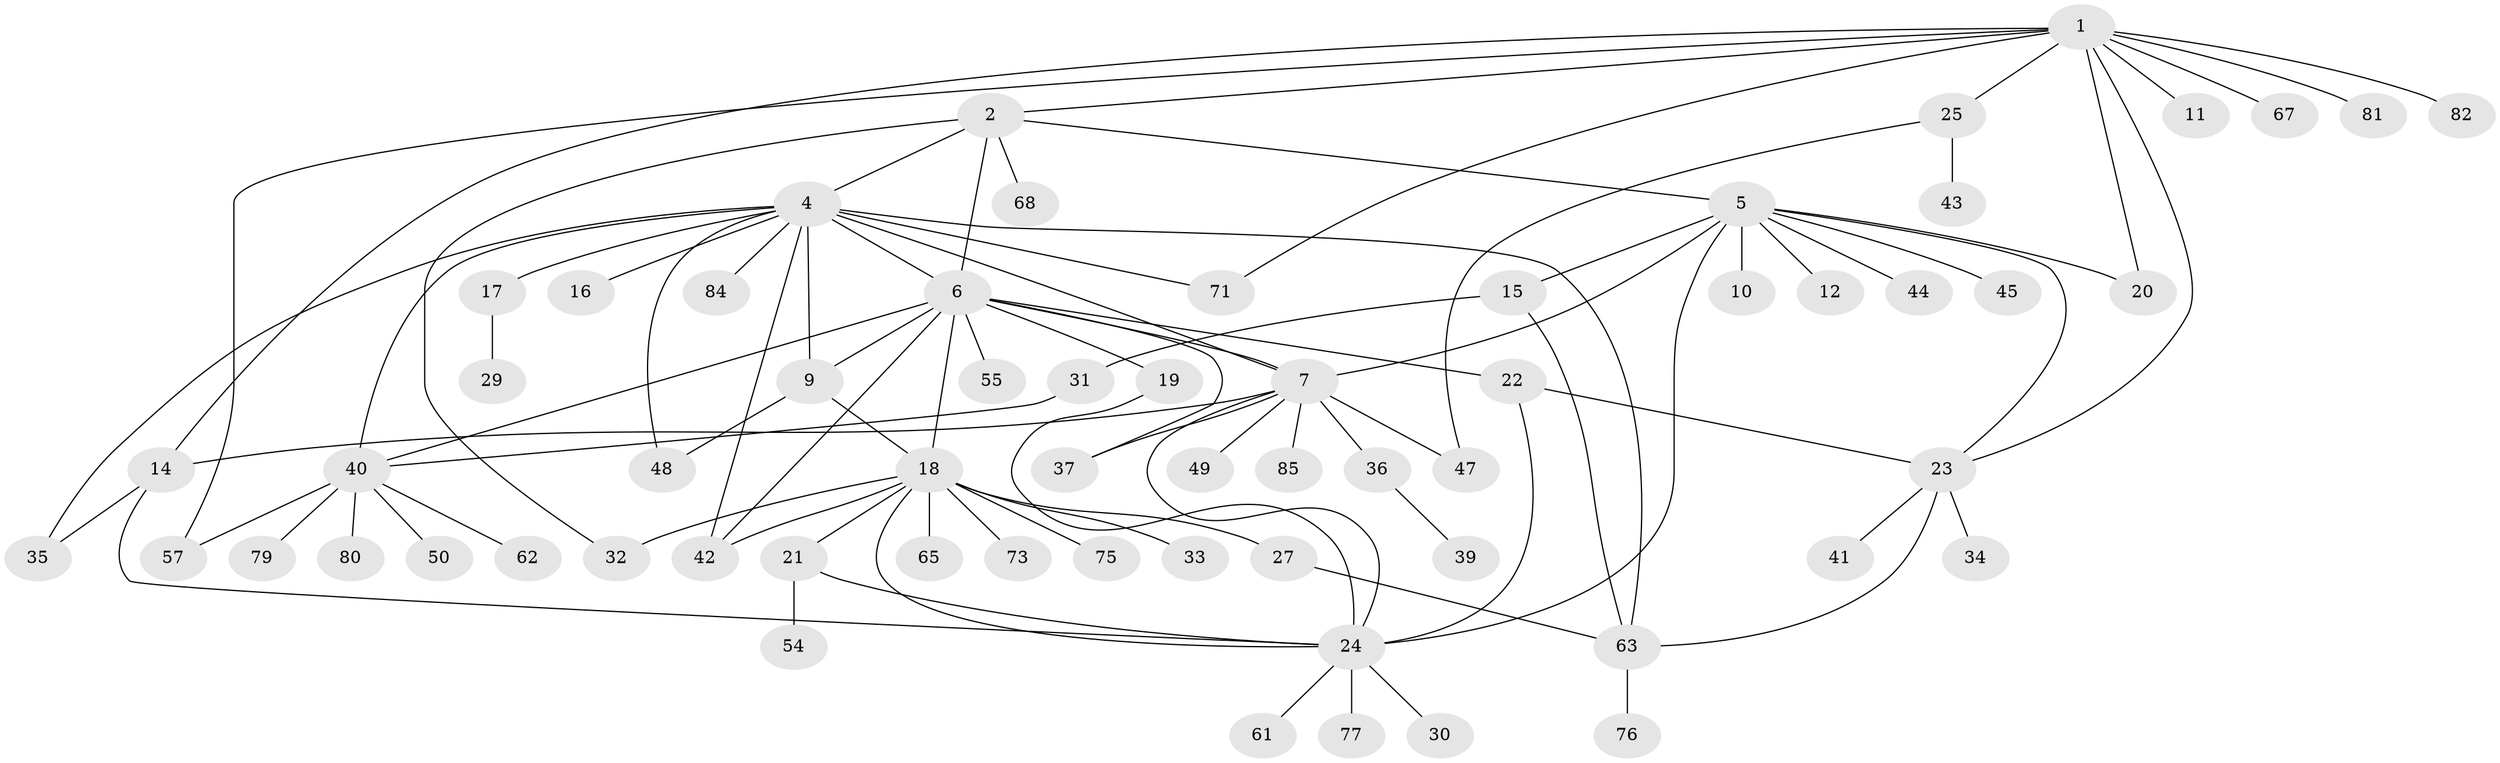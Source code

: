 // Generated by graph-tools (version 1.1) at 2025/23/03/03/25 07:23:48]
// undirected, 63 vertices, 91 edges
graph export_dot {
graph [start="1"]
  node [color=gray90,style=filled];
  1 [super="+38"];
  2 [super="+3"];
  4 [super="+26"];
  5 [super="+8"];
  6 [super="+66"];
  7 [super="+13"];
  9 [super="+60"];
  10;
  11;
  12;
  14;
  15 [super="+56"];
  16;
  17;
  18 [super="+70"];
  19;
  20 [super="+51"];
  21 [super="+28"];
  22;
  23 [super="+74"];
  24 [super="+58"];
  25 [super="+72"];
  27;
  29;
  30;
  31;
  32;
  33;
  34;
  35 [super="+52"];
  36 [super="+59"];
  37 [super="+46"];
  39;
  40 [super="+53"];
  41;
  42;
  43;
  44 [super="+78"];
  45;
  47;
  48;
  49;
  50;
  54;
  55;
  57 [super="+64"];
  61;
  62 [super="+83"];
  63 [super="+69"];
  65;
  67;
  68;
  71;
  73;
  75;
  76;
  77;
  79;
  80;
  81;
  82;
  84;
  85;
  1 -- 2;
  1 -- 11;
  1 -- 14;
  1 -- 25;
  1 -- 57;
  1 -- 67;
  1 -- 71;
  1 -- 81;
  1 -- 82;
  1 -- 20;
  1 -- 23;
  2 -- 4;
  2 -- 5;
  2 -- 6;
  2 -- 32;
  2 -- 68;
  4 -- 6;
  4 -- 7;
  4 -- 9;
  4 -- 16;
  4 -- 17;
  4 -- 35;
  4 -- 40;
  4 -- 42;
  4 -- 48;
  4 -- 63 [weight=2];
  4 -- 71;
  4 -- 84;
  5 -- 7 [weight=2];
  5 -- 15;
  5 -- 44;
  5 -- 20;
  5 -- 23;
  5 -- 10;
  5 -- 12;
  5 -- 45;
  5 -- 24;
  6 -- 9;
  6 -- 18;
  6 -- 19;
  6 -- 22;
  6 -- 37;
  6 -- 40;
  6 -- 42;
  6 -- 55;
  6 -- 7;
  7 -- 14;
  7 -- 36;
  7 -- 47;
  7 -- 24;
  7 -- 49;
  7 -- 85;
  7 -- 37;
  9 -- 48;
  9 -- 18;
  14 -- 24;
  14 -- 35;
  15 -- 31;
  15 -- 63;
  17 -- 29;
  18 -- 21;
  18 -- 27;
  18 -- 32;
  18 -- 33;
  18 -- 42;
  18 -- 65;
  18 -- 73;
  18 -- 75;
  18 -- 24;
  19 -- 24;
  21 -- 54;
  21 -- 24;
  22 -- 23;
  22 -- 24;
  23 -- 34;
  23 -- 41;
  23 -- 63;
  24 -- 30;
  24 -- 61;
  24 -- 77;
  25 -- 43;
  25 -- 47;
  27 -- 63;
  31 -- 40;
  36 -- 39;
  40 -- 50;
  40 -- 62;
  40 -- 79;
  40 -- 80;
  40 -- 57;
  63 -- 76;
}
